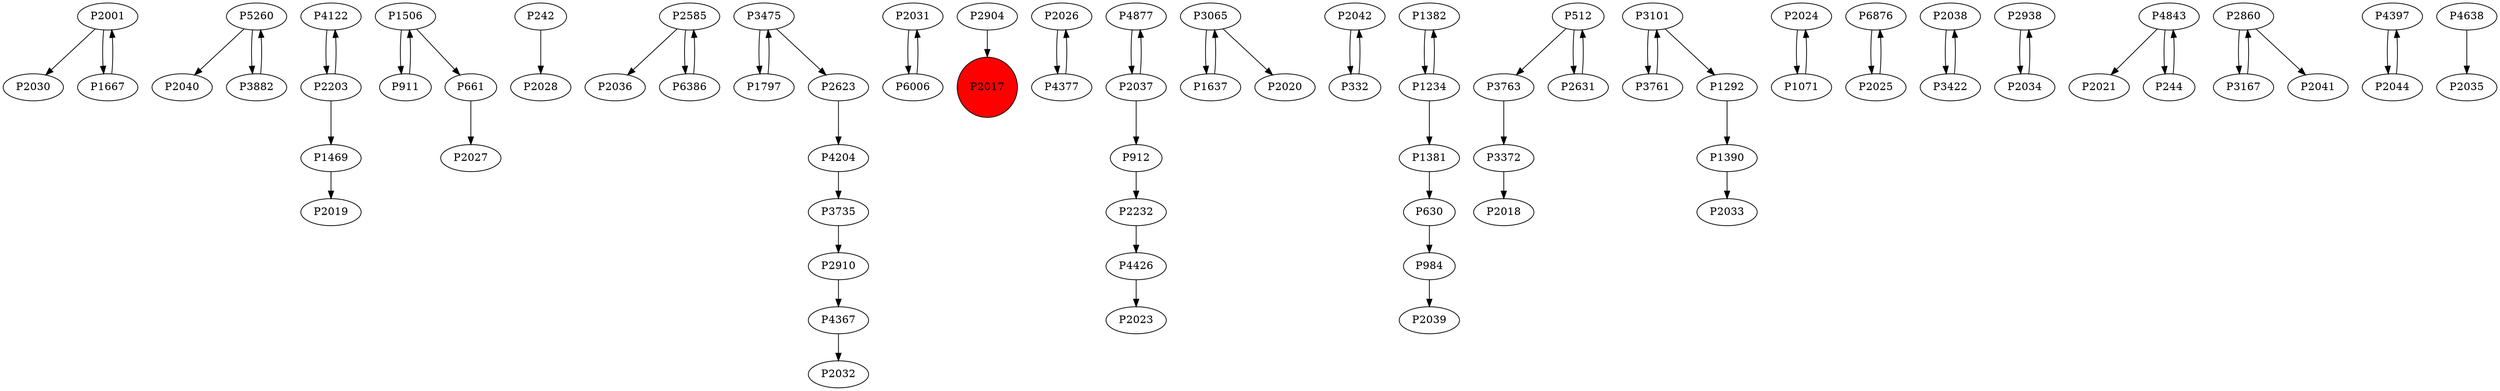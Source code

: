 digraph {
	P2001 -> P2030
	P5260 -> P2040
	P5260 -> P3882
	P4122 -> P2203
	P1506 -> P911
	P2203 -> P4122
	P2203 -> P1469
	P242 -> P2028
	P2585 -> P2036
	P2910 -> P4367
	P2031 -> P6006
	P2904 -> P2017
	P2026 -> P4377
	P6386 -> P2585
	P4877 -> P2037
	P3065 -> P1637
	P2042 -> P332
	P1382 -> P1234
	P3372 -> P2018
	P1469 -> P2019
	P1390 -> P2033
	P3101 -> P3761
	P2024 -> P1071
	P6876 -> P2025
	P3882 -> P5260
	P2038 -> P3422
	P2938 -> P2034
	P3761 -> P3101
	P2034 -> P2938
	P1506 -> P661
	P2585 -> P6386
	P2037 -> P4877
	P1637 -> P3065
	P1234 -> P1381
	P984 -> P2039
	P661 -> P2027
	P2025 -> P6876
	P1797 -> P3475
	P912 -> P2232
	P3763 -> P3372
	P4426 -> P2023
	P3735 -> P2910
	P1292 -> P1390
	P2037 -> P912
	P4843 -> P2021
	P4367 -> P2032
	P2860 -> P3167
	P3422 -> P2038
	P3475 -> P2623
	P2623 -> P4204
	P4377 -> P2026
	P332 -> P2042
	P512 -> P2631
	P3101 -> P1292
	P1234 -> P1382
	P1071 -> P2024
	P2001 -> P1667
	P512 -> P3763
	P6006 -> P2031
	P1667 -> P2001
	P2232 -> P4426
	P911 -> P1506
	P3475 -> P1797
	P4843 -> P244
	P4204 -> P3735
	P2631 -> P512
	P3065 -> P2020
	P2860 -> P2041
	P3167 -> P2860
	P4397 -> P2044
	P1381 -> P630
	P630 -> P984
	P4638 -> P2035
	P2044 -> P4397
	P244 -> P4843
	P2017 [shape=circle]
	P2017 [style=filled]
	P2017 [fillcolor=red]
}